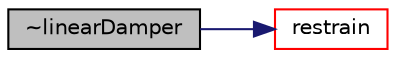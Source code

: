 digraph "~linearDamper"
{
  bgcolor="transparent";
  edge [fontname="Helvetica",fontsize="10",labelfontname="Helvetica",labelfontsize="10"];
  node [fontname="Helvetica",fontsize="10",shape=record];
  rankdir="LR";
  Node1 [label="~linearDamper",height=0.2,width=0.4,color="black", fillcolor="grey75", style="filled", fontcolor="black"];
  Node1 -> Node2 [color="midnightblue",fontsize="10",style="solid",fontname="Helvetica"];
  Node2 [label="restrain",height=0.2,width=0.4,color="red",URL="$a01335.html#a7fa713dfa7e7b8124d760266460acb1a",tooltip="Calculate the restraint position, force and moment. "];
}
